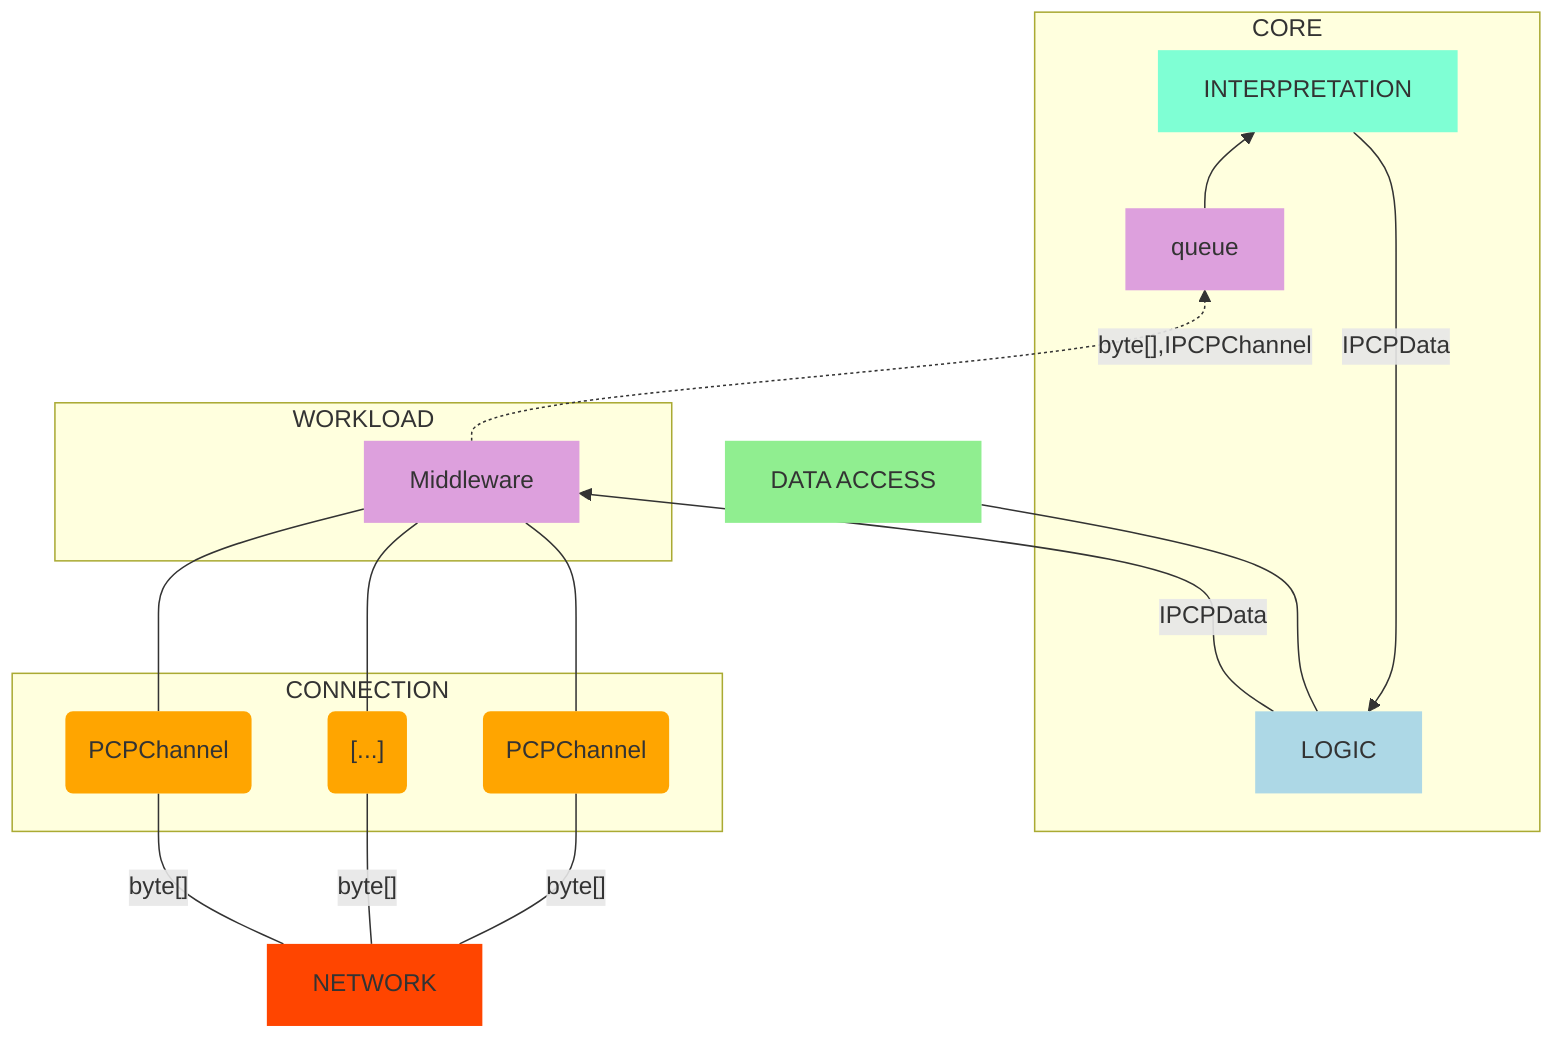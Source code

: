 graph BT

    c3[DATA ACCESS]
    c2---c3

    subgraph CORE
        
        c2[LOGIC]
        c1[INTERPRETATION]

        c1--IPCPData-->c2
        q[queue]
    end

     q-->c1
     

    c2--IPCPData-->mw
    mw-."byte[],IPCPChannel".->q

    subgraph WORKLOAD
        mw[Middleware]
    end

    chn---mw   
    chn1---mw
    chn2---mw 

    subgraph CONNECTION
        chn(PCPChannel)
        chn1("[...]")
        chn2(PCPChannel)
    end



    net--"byte[]"---chn
    net--"byte[]"---chn1
    net--"byte[]"---chn2

    net[NETWORK]

style c3 fill:lightgreen
style c2 fill:lightblue
style c1 fill:aquamarine

style q fill:plum
style mw fill:plum

classDef chn fill:orange
class chn,chn1,chn2 chn

style net fill:orangered



classDef nol stroke-width:0;
class net,chn,chn1,chn2,mw,q,c1,c2,c3 nol;